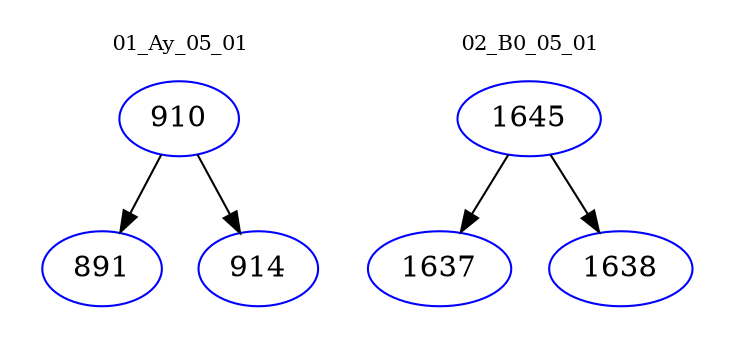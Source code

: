 digraph{
subgraph cluster_0 {
color = white
label = "01_Ay_05_01";
fontsize=10;
T0_910 [label="910", color="blue"]
T0_910 -> T0_891 [color="black"]
T0_891 [label="891", color="blue"]
T0_910 -> T0_914 [color="black"]
T0_914 [label="914", color="blue"]
}
subgraph cluster_1 {
color = white
label = "02_B0_05_01";
fontsize=10;
T1_1645 [label="1645", color="blue"]
T1_1645 -> T1_1637 [color="black"]
T1_1637 [label="1637", color="blue"]
T1_1645 -> T1_1638 [color="black"]
T1_1638 [label="1638", color="blue"]
}
}
